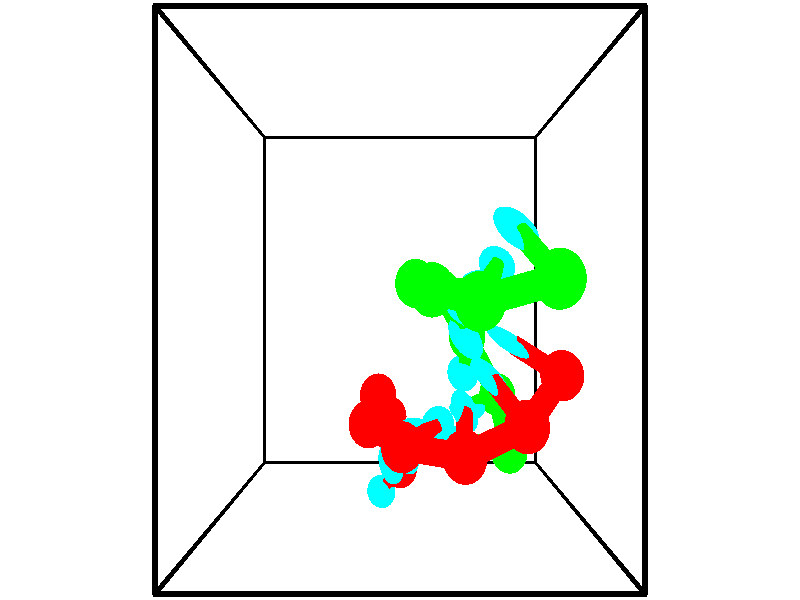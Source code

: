 // switches for output
#declare DRAW_BASES = 1; // possible values are 0, 1; only relevant for DNA ribbons
#declare DRAW_BASES_TYPE = 3; // possible values are 1, 2, 3; only relevant for DNA ribbons
#declare DRAW_FOG = 0; // set to 1 to enable fog

#include "colors.inc"

#include "transforms.inc"
background { rgb <1, 1, 1>}

#default {
   normal{
       ripples 0.25
       frequency 0.20
       turbulence 0.2
       lambda 5
   }
	finish {
		phong 0.1
		phong_size 40.
	}
}

// original window dimensions: 1024x640


// camera settings

camera {
	sky <-0, 1, 0>
	up <-0, 1, 0>
	right 1.6 * <1, 0, 0>
	location <2.5, 2.5, 11.1562>
	look_at <2.5, 2.5, 2.5>
	direction <0, 0, -8.6562>
	angle 67.0682
}


# declare cpy_camera_pos = <2.5, 2.5, 11.1562>;
# if (DRAW_FOG = 1)
fog {
	fog_type 2
	up vnormalize(cpy_camera_pos)
	color rgbt<1,1,1,0.3>
	distance 1e-5
	fog_alt 3e-3
	fog_offset 4
}
# end


// LIGHTS

# declare lum = 6;
global_settings {
	ambient_light rgb lum * <0.05, 0.05, 0.05>
	max_trace_level 15
}# declare cpy_direct_light_amount = 0.25;
light_source
{	1000 * <-1, -1, 1>,
	rgb lum * cpy_direct_light_amount
	parallel
}

light_source
{	1000 * <1, 1, -1>,
	rgb lum * cpy_direct_light_amount
	parallel
}

// strand 0

// nucleotide -1

// particle -1
sphere {
	<2.510075, 0.370291, 1.964711> 0.250000
	pigment { color rgbt <1,0,0,0> }
	no_shadow
}
cylinder {
	<2.354210, 0.296157, 2.325558>,  <2.260691, 0.251677, 2.542066>, 0.100000
	pigment { color rgbt <1,0,0,0> }
	no_shadow
}
cylinder {
	<2.354210, 0.296157, 2.325558>,  <2.510075, 0.370291, 1.964711>, 0.100000
	pigment { color rgbt <1,0,0,0> }
	no_shadow
}

// particle -1
sphere {
	<2.354210, 0.296157, 2.325558> 0.100000
	pigment { color rgbt <1,0,0,0> }
	no_shadow
}
sphere {
	0, 1
	scale<0.080000,0.200000,0.300000>
	matrix <0.541085, 0.746580, 0.387099,
		-0.745245, 0.638960, -0.190633,
		-0.389663, -0.185334, 0.902116,
		2.237311, 0.240557, 2.596193>
	pigment { color rgbt <0,1,1,0> }
	no_shadow
}
cylinder {
	<2.347621, 1.042747, 2.101655>,  <2.510075, 0.370291, 1.964711>, 0.130000
	pigment { color rgbt <1,0,0,0> }
	no_shadow
}

// nucleotide -1

// particle -1
sphere {
	<2.347621, 1.042747, 2.101655> 0.250000
	pigment { color rgbt <1,0,0,0> }
	no_shadow
}
cylinder {
	<2.363632, 0.784422, 2.406633>,  <2.373239, 0.629427, 2.589620>, 0.100000
	pigment { color rgbt <1,0,0,0> }
	no_shadow
}
cylinder {
	<2.363632, 0.784422, 2.406633>,  <2.347621, 1.042747, 2.101655>, 0.100000
	pigment { color rgbt <1,0,0,0> }
	no_shadow
}

// particle -1
sphere {
	<2.363632, 0.784422, 2.406633> 0.100000
	pigment { color rgbt <1,0,0,0> }
	no_shadow
}
sphere {
	0, 1
	scale<0.080000,0.200000,0.300000>
	matrix <0.490241, 0.677595, 0.548205,
		-0.870667, 0.351839, 0.343726,
		0.040027, -0.645813, 0.762446,
		2.375640, 0.590679, 2.635367>
	pigment { color rgbt <0,1,1,0> }
	no_shadow
}
cylinder {
	<2.199224, 1.404300, 2.834859>,  <2.347621, 1.042747, 2.101655>, 0.130000
	pigment { color rgbt <1,0,0,0> }
	no_shadow
}

// nucleotide -1

// particle -1
sphere {
	<2.199224, 1.404300, 2.834859> 0.250000
	pigment { color rgbt <1,0,0,0> }
	no_shadow
}
cylinder {
	<2.398144, 1.063336, 2.899465>,  <2.517496, 0.858757, 2.938228>, 0.100000
	pigment { color rgbt <1,0,0,0> }
	no_shadow
}
cylinder {
	<2.398144, 1.063336, 2.899465>,  <2.199224, 1.404300, 2.834859>, 0.100000
	pigment { color rgbt <1,0,0,0> }
	no_shadow
}

// particle -1
sphere {
	<2.398144, 1.063336, 2.899465> 0.100000
	pigment { color rgbt <1,0,0,0> }
	no_shadow
}
sphere {
	0, 1
	scale<0.080000,0.200000,0.300000>
	matrix <0.458175, 0.416125, 0.785440,
		-0.736728, -0.316599, 0.597492,
		0.497301, -0.852412, 0.161513,
		2.547334, 0.807612, 2.947918>
	pigment { color rgbt <0,1,1,0> }
	no_shadow
}
cylinder {
	<2.103274, 1.195592, 3.541373>,  <2.199224, 1.404300, 2.834859>, 0.130000
	pigment { color rgbt <1,0,0,0> }
	no_shadow
}

// nucleotide -1

// particle -1
sphere {
	<2.103274, 1.195592, 3.541373> 0.250000
	pigment { color rgbt <1,0,0,0> }
	no_shadow
}
cylinder {
	<2.461197, 1.094609, 3.394085>,  <2.675951, 1.034019, 3.305712>, 0.100000
	pigment { color rgbt <1,0,0,0> }
	no_shadow
}
cylinder {
	<2.461197, 1.094609, 3.394085>,  <2.103274, 1.195592, 3.541373>, 0.100000
	pigment { color rgbt <1,0,0,0> }
	no_shadow
}

// particle -1
sphere {
	<2.461197, 1.094609, 3.394085> 0.100000
	pigment { color rgbt <1,0,0,0> }
	no_shadow
}
sphere {
	0, 1
	scale<0.080000,0.200000,0.300000>
	matrix <0.439448, 0.352506, 0.826211,
		-0.078784, -0.901113, 0.426367,
		0.894807, -0.252458, -0.368220,
		2.729639, 1.018871, 3.283619>
	pigment { color rgbt <0,1,1,0> }
	no_shadow
}
cylinder {
	<2.525761, 1.059047, 4.065969>,  <2.103274, 1.195592, 3.541373>, 0.130000
	pigment { color rgbt <1,0,0,0> }
	no_shadow
}

// nucleotide -1

// particle -1
sphere {
	<2.525761, 1.059047, 4.065969> 0.250000
	pigment { color rgbt <1,0,0,0> }
	no_shadow
}
cylinder {
	<2.785748, 1.130190, 3.770426>,  <2.941740, 1.172875, 3.593100>, 0.100000
	pigment { color rgbt <1,0,0,0> }
	no_shadow
}
cylinder {
	<2.785748, 1.130190, 3.770426>,  <2.525761, 1.059047, 4.065969>, 0.100000
	pigment { color rgbt <1,0,0,0> }
	no_shadow
}

// particle -1
sphere {
	<2.785748, 1.130190, 3.770426> 0.100000
	pigment { color rgbt <1,0,0,0> }
	no_shadow
}
sphere {
	0, 1
	scale<0.080000,0.200000,0.300000>
	matrix <0.622146, 0.433815, 0.651720,
		0.436440, -0.883274, 0.171313,
		0.649965, 0.177855, -0.738859,
		2.980738, 1.183547, 3.548769>
	pigment { color rgbt <0,1,1,0> }
	no_shadow
}
cylinder {
	<3.218368, 1.051136, 4.469782>,  <2.525761, 1.059047, 4.065969>, 0.130000
	pigment { color rgbt <1,0,0,0> }
	no_shadow
}

// nucleotide -1

// particle -1
sphere {
	<3.218368, 1.051136, 4.469782> 0.250000
	pigment { color rgbt <1,0,0,0> }
	no_shadow
}
cylinder {
	<3.253838, 1.243227, 4.120723>,  <3.275120, 1.358482, 3.911287>, 0.100000
	pigment { color rgbt <1,0,0,0> }
	no_shadow
}
cylinder {
	<3.253838, 1.243227, 4.120723>,  <3.218368, 1.051136, 4.469782>, 0.100000
	pigment { color rgbt <1,0,0,0> }
	no_shadow
}

// particle -1
sphere {
	<3.253838, 1.243227, 4.120723> 0.100000
	pigment { color rgbt <1,0,0,0> }
	no_shadow
}
sphere {
	0, 1
	scale<0.080000,0.200000,0.300000>
	matrix <0.577053, 0.689332, 0.437985,
		0.811878, -0.542403, -0.215991,
		0.088675, 0.480229, -0.872649,
		3.280440, 1.387296, 3.858928>
	pigment { color rgbt <0,1,1,0> }
	no_shadow
}
cylinder {
	<3.916233, 1.321048, 4.423429>,  <3.218368, 1.051136, 4.469782>, 0.130000
	pigment { color rgbt <1,0,0,0> }
	no_shadow
}

// nucleotide -1

// particle -1
sphere {
	<3.916233, 1.321048, 4.423429> 0.250000
	pigment { color rgbt <1,0,0,0> }
	no_shadow
}
cylinder {
	<3.716335, 1.554829, 4.167719>,  <3.596396, 1.695097, 4.014293>, 0.100000
	pigment { color rgbt <1,0,0,0> }
	no_shadow
}
cylinder {
	<3.716335, 1.554829, 4.167719>,  <3.916233, 1.321048, 4.423429>, 0.100000
	pigment { color rgbt <1,0,0,0> }
	no_shadow
}

// particle -1
sphere {
	<3.716335, 1.554829, 4.167719> 0.100000
	pigment { color rgbt <1,0,0,0> }
	no_shadow
}
sphere {
	0, 1
	scale<0.080000,0.200000,0.300000>
	matrix <0.443156, 0.806656, 0.391047,
		0.744222, -0.087875, -0.662126,
		-0.499745, 0.584451, -0.639274,
		3.566412, 1.730164, 3.975937>
	pigment { color rgbt <0,1,1,0> }
	no_shadow
}
cylinder {
	<4.411096, 1.758159, 4.038328>,  <3.916233, 1.321048, 4.423429>, 0.130000
	pigment { color rgbt <1,0,0,0> }
	no_shadow
}

// nucleotide -1

// particle -1
sphere {
	<4.411096, 1.758159, 4.038328> 0.250000
	pigment { color rgbt <1,0,0,0> }
	no_shadow
}
cylinder {
	<4.058891, 1.945923, 4.011933>,  <3.847569, 2.058581, 3.996097>, 0.100000
	pigment { color rgbt <1,0,0,0> }
	no_shadow
}
cylinder {
	<4.058891, 1.945923, 4.011933>,  <4.411096, 1.758159, 4.038328>, 0.100000
	pigment { color rgbt <1,0,0,0> }
	no_shadow
}

// particle -1
sphere {
	<4.058891, 1.945923, 4.011933> 0.100000
	pigment { color rgbt <1,0,0,0> }
	no_shadow
}
sphere {
	0, 1
	scale<0.080000,0.200000,0.300000>
	matrix <0.435917, 0.856525, 0.276300,
		0.186217, 0.214521, -0.958803,
		-0.880511, 0.469410, -0.065986,
		3.794738, 2.086746, 3.992137>
	pigment { color rgbt <0,1,1,0> }
	no_shadow
}
// strand 1

// nucleotide -1

// particle -1
sphere {
	<4.047711, 2.671166, 5.308257> 0.250000
	pigment { color rgbt <0,1,0,0> }
	no_shadow
}
cylinder {
	<3.851677, 2.928312, 5.072786>,  <3.734056, 3.082600, 4.931504>, 0.100000
	pigment { color rgbt <0,1,0,0> }
	no_shadow
}
cylinder {
	<3.851677, 2.928312, 5.072786>,  <4.047711, 2.671166, 5.308257>, 0.100000
	pigment { color rgbt <0,1,0,0> }
	no_shadow
}

// particle -1
sphere {
	<3.851677, 2.928312, 5.072786> 0.100000
	pigment { color rgbt <0,1,0,0> }
	no_shadow
}
sphere {
	0, 1
	scale<0.080000,0.200000,0.300000>
	matrix <-0.128845, -0.721347, -0.680484,
		-0.862100, -0.257647, 0.436351,
		-0.490085, 0.642866, -0.588676,
		3.704651, 3.121172, 4.896183>
	pigment { color rgbt <0,1,1,0> }
	no_shadow
}
cylinder {
	<3.285200, 2.488564, 5.238780>,  <4.047711, 2.671166, 5.308257>, 0.130000
	pigment { color rgbt <0,1,0,0> }
	no_shadow
}

// nucleotide -1

// particle -1
sphere {
	<3.285200, 2.488564, 5.238780> 0.250000
	pigment { color rgbt <0,1,0,0> }
	no_shadow
}
cylinder {
	<3.432938, 2.675981, 4.917768>,  <3.521580, 2.788430, 4.725161>, 0.100000
	pigment { color rgbt <0,1,0,0> }
	no_shadow
}
cylinder {
	<3.432938, 2.675981, 4.917768>,  <3.285200, 2.488564, 5.238780>, 0.100000
	pigment { color rgbt <0,1,0,0> }
	no_shadow
}

// particle -1
sphere {
	<3.432938, 2.675981, 4.917768> 0.100000
	pigment { color rgbt <0,1,0,0> }
	no_shadow
}
sphere {
	0, 1
	scale<0.080000,0.200000,0.300000>
	matrix <-0.327804, -0.742392, -0.584293,
		-0.869557, 0.478878, -0.120609,
		0.369345, 0.468540, -0.802530,
		3.543741, 2.816543, 4.677010>
	pigment { color rgbt <0,1,1,0> }
	no_shadow
}
cylinder {
	<2.846454, 2.591562, 4.610508>,  <3.285200, 2.488564, 5.238780>, 0.130000
	pigment { color rgbt <0,1,0,0> }
	no_shadow
}

// nucleotide -1

// particle -1
sphere {
	<2.846454, 2.591562, 4.610508> 0.250000
	pigment { color rgbt <0,1,0,0> }
	no_shadow
}
cylinder {
	<3.194191, 2.609109, 4.413605>,  <3.402833, 2.619637, 4.295463>, 0.100000
	pigment { color rgbt <0,1,0,0> }
	no_shadow
}
cylinder {
	<3.194191, 2.609109, 4.413605>,  <2.846454, 2.591562, 4.610508>, 0.100000
	pigment { color rgbt <0,1,0,0> }
	no_shadow
}

// particle -1
sphere {
	<3.194191, 2.609109, 4.413605> 0.100000
	pigment { color rgbt <0,1,0,0> }
	no_shadow
}
sphere {
	0, 1
	scale<0.080000,0.200000,0.300000>
	matrix <-0.360233, -0.625665, -0.691936,
		-0.338342, 0.778858, -0.528115,
		0.869342, 0.043867, -0.492259,
		3.454994, 2.622269, 4.265927>
	pigment { color rgbt <0,1,1,0> }
	no_shadow
}
cylinder {
	<2.690829, 2.668298, 3.789257>,  <2.846454, 2.591562, 4.610508>, 0.130000
	pigment { color rgbt <0,1,0,0> }
	no_shadow
}

// nucleotide -1

// particle -1
sphere {
	<2.690829, 2.668298, 3.789257> 0.250000
	pigment { color rgbt <0,1,0,0> }
	no_shadow
}
cylinder {
	<3.050774, 2.505044, 3.850803>,  <3.266740, 2.407091, 3.887731>, 0.100000
	pigment { color rgbt <0,1,0,0> }
	no_shadow
}
cylinder {
	<3.050774, 2.505044, 3.850803>,  <2.690829, 2.668298, 3.789257>, 0.100000
	pigment { color rgbt <0,1,0,0> }
	no_shadow
}

// particle -1
sphere {
	<3.050774, 2.505044, 3.850803> 0.100000
	pigment { color rgbt <0,1,0,0> }
	no_shadow
}
sphere {
	0, 1
	scale<0.080000,0.200000,0.300000>
	matrix <-0.196227, -0.693853, -0.692866,
		0.389544, 0.593291, -0.704458,
		0.899861, -0.408135, 0.153867,
		3.320732, 2.382603, 3.896963>
	pigment { color rgbt <0,1,1,0> }
	no_shadow
}
cylinder {
	<3.049453, 2.586619, 3.131023>,  <2.690829, 2.668298, 3.789257>, 0.130000
	pigment { color rgbt <0,1,0,0> }
	no_shadow
}

// nucleotide -1

// particle -1
sphere {
	<3.049453, 2.586619, 3.131023> 0.250000
	pigment { color rgbt <0,1,0,0> }
	no_shadow
}
cylinder {
	<3.207314, 2.311681, 3.374928>,  <3.302030, 2.146718, 3.521270>, 0.100000
	pigment { color rgbt <0,1,0,0> }
	no_shadow
}
cylinder {
	<3.207314, 2.311681, 3.374928>,  <3.049453, 2.586619, 3.131023>, 0.100000
	pigment { color rgbt <0,1,0,0> }
	no_shadow
}

// particle -1
sphere {
	<3.207314, 2.311681, 3.374928> 0.100000
	pigment { color rgbt <0,1,0,0> }
	no_shadow
}
sphere {
	0, 1
	scale<0.080000,0.200000,0.300000>
	matrix <-0.256651, -0.719675, -0.645134,
		0.882259, 0.098106, -0.460428,
		0.394650, -0.687345, 0.609761,
		3.325709, 2.105477, 3.557856>
	pigment { color rgbt <0,1,1,0> }
	no_shadow
}
cylinder {
	<3.432925, 2.066396, 2.756008>,  <3.049453, 2.586619, 3.131023>, 0.130000
	pigment { color rgbt <0,1,0,0> }
	no_shadow
}

// nucleotide -1

// particle -1
sphere {
	<3.432925, 2.066396, 2.756008> 0.250000
	pigment { color rgbt <0,1,0,0> }
	no_shadow
}
cylinder {
	<3.363632, 1.864138, 3.094076>,  <3.322057, 1.742783, 3.296917>, 0.100000
	pigment { color rgbt <0,1,0,0> }
	no_shadow
}
cylinder {
	<3.363632, 1.864138, 3.094076>,  <3.432925, 2.066396, 2.756008>, 0.100000
	pigment { color rgbt <0,1,0,0> }
	no_shadow
}

// particle -1
sphere {
	<3.363632, 1.864138, 3.094076> 0.100000
	pigment { color rgbt <0,1,0,0> }
	no_shadow
}
sphere {
	0, 1
	scale<0.080000,0.200000,0.300000>
	matrix <-0.170235, -0.829856, -0.531375,
		0.970057, -0.235928, 0.057679,
		-0.173231, -0.505645, 0.845171,
		3.311663, 1.712444, 3.347627>
	pigment { color rgbt <0,1,1,0> }
	no_shadow
}
cylinder {
	<3.868618, 1.388710, 2.651019>,  <3.432925, 2.066396, 2.756008>, 0.130000
	pigment { color rgbt <0,1,0,0> }
	no_shadow
}

// nucleotide -1

// particle -1
sphere {
	<3.868618, 1.388710, 2.651019> 0.250000
	pigment { color rgbt <0,1,0,0> }
	no_shadow
}
cylinder {
	<3.597351, 1.341871, 2.941227>,  <3.434591, 1.313768, 3.115352>, 0.100000
	pigment { color rgbt <0,1,0,0> }
	no_shadow
}
cylinder {
	<3.597351, 1.341871, 2.941227>,  <3.868618, 1.388710, 2.651019>, 0.100000
	pigment { color rgbt <0,1,0,0> }
	no_shadow
}

// particle -1
sphere {
	<3.597351, 1.341871, 2.941227> 0.100000
	pigment { color rgbt <0,1,0,0> }
	no_shadow
}
sphere {
	0, 1
	scale<0.080000,0.200000,0.300000>
	matrix <-0.209247, -0.915596, -0.343364,
		0.704490, -0.384671, 0.596425,
		-0.678167, -0.117096, 0.725520,
		3.393901, 1.306743, 3.158883>
	pigment { color rgbt <0,1,1,0> }
	no_shadow
}
cylinder {
	<4.002376, 0.763018, 2.840312>,  <3.868618, 1.388710, 2.651019>, 0.130000
	pigment { color rgbt <0,1,0,0> }
	no_shadow
}

// nucleotide -1

// particle -1
sphere {
	<4.002376, 0.763018, 2.840312> 0.250000
	pigment { color rgbt <0,1,0,0> }
	no_shadow
}
cylinder {
	<3.625870, 0.860842, 2.933443>,  <3.399966, 0.919536, 2.989322>, 0.100000
	pigment { color rgbt <0,1,0,0> }
	no_shadow
}
cylinder {
	<3.625870, 0.860842, 2.933443>,  <4.002376, 0.763018, 2.840312>, 0.100000
	pigment { color rgbt <0,1,0,0> }
	no_shadow
}

// particle -1
sphere {
	<3.625870, 0.860842, 2.933443> 0.100000
	pigment { color rgbt <0,1,0,0> }
	no_shadow
}
sphere {
	0, 1
	scale<0.080000,0.200000,0.300000>
	matrix <-0.323673, -0.849912, -0.415795,
		0.096198, -0.466734, 0.879150,
		-0.941266, 0.244558, 0.232829,
		3.343490, 0.934209, 3.003292>
	pigment { color rgbt <0,1,1,0> }
	no_shadow
}
// box output
cylinder {
	<0.000000, 0.000000, 0.000000>,  <5.000000, 0.000000, 0.000000>, 0.025000
	pigment { color rgbt <0,0,0,0> }
	no_shadow
}
cylinder {
	<0.000000, 0.000000, 0.000000>,  <0.000000, 5.000000, 0.000000>, 0.025000
	pigment { color rgbt <0,0,0,0> }
	no_shadow
}
cylinder {
	<0.000000, 0.000000, 0.000000>,  <0.000000, 0.000000, 5.000000>, 0.025000
	pigment { color rgbt <0,0,0,0> }
	no_shadow
}
cylinder {
	<5.000000, 5.000000, 5.000000>,  <0.000000, 5.000000, 5.000000>, 0.025000
	pigment { color rgbt <0,0,0,0> }
	no_shadow
}
cylinder {
	<5.000000, 5.000000, 5.000000>,  <5.000000, 0.000000, 5.000000>, 0.025000
	pigment { color rgbt <0,0,0,0> }
	no_shadow
}
cylinder {
	<5.000000, 5.000000, 5.000000>,  <5.000000, 5.000000, 0.000000>, 0.025000
	pigment { color rgbt <0,0,0,0> }
	no_shadow
}
cylinder {
	<0.000000, 0.000000, 5.000000>,  <0.000000, 5.000000, 5.000000>, 0.025000
	pigment { color rgbt <0,0,0,0> }
	no_shadow
}
cylinder {
	<0.000000, 0.000000, 5.000000>,  <5.000000, 0.000000, 5.000000>, 0.025000
	pigment { color rgbt <0,0,0,0> }
	no_shadow
}
cylinder {
	<5.000000, 5.000000, 0.000000>,  <0.000000, 5.000000, 0.000000>, 0.025000
	pigment { color rgbt <0,0,0,0> }
	no_shadow
}
cylinder {
	<5.000000, 5.000000, 0.000000>,  <5.000000, 0.000000, 0.000000>, 0.025000
	pigment { color rgbt <0,0,0,0> }
	no_shadow
}
cylinder {
	<5.000000, 0.000000, 5.000000>,  <5.000000, 0.000000, 0.000000>, 0.025000
	pigment { color rgbt <0,0,0,0> }
	no_shadow
}
cylinder {
	<0.000000, 5.000000, 0.000000>,  <0.000000, 5.000000, 5.000000>, 0.025000
	pigment { color rgbt <0,0,0,0> }
	no_shadow
}
// end of box output
